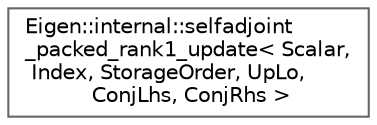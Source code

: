 digraph "类继承关系图"
{
 // LATEX_PDF_SIZE
  bgcolor="transparent";
  edge [fontname=Helvetica,fontsize=10,labelfontname=Helvetica,labelfontsize=10];
  node [fontname=Helvetica,fontsize=10,shape=box,height=0.2,width=0.4];
  rankdir="LR";
  Node0 [id="Node000000",label="Eigen::internal::selfadjoint\l_packed_rank1_update\< Scalar,\l Index, StorageOrder, UpLo,\l ConjLhs, ConjRhs \>",height=0.2,width=0.4,color="grey40", fillcolor="white", style="filled",URL="$struct_eigen_1_1internal_1_1selfadjoint__packed__rank1__update.html",tooltip=" "];
}

